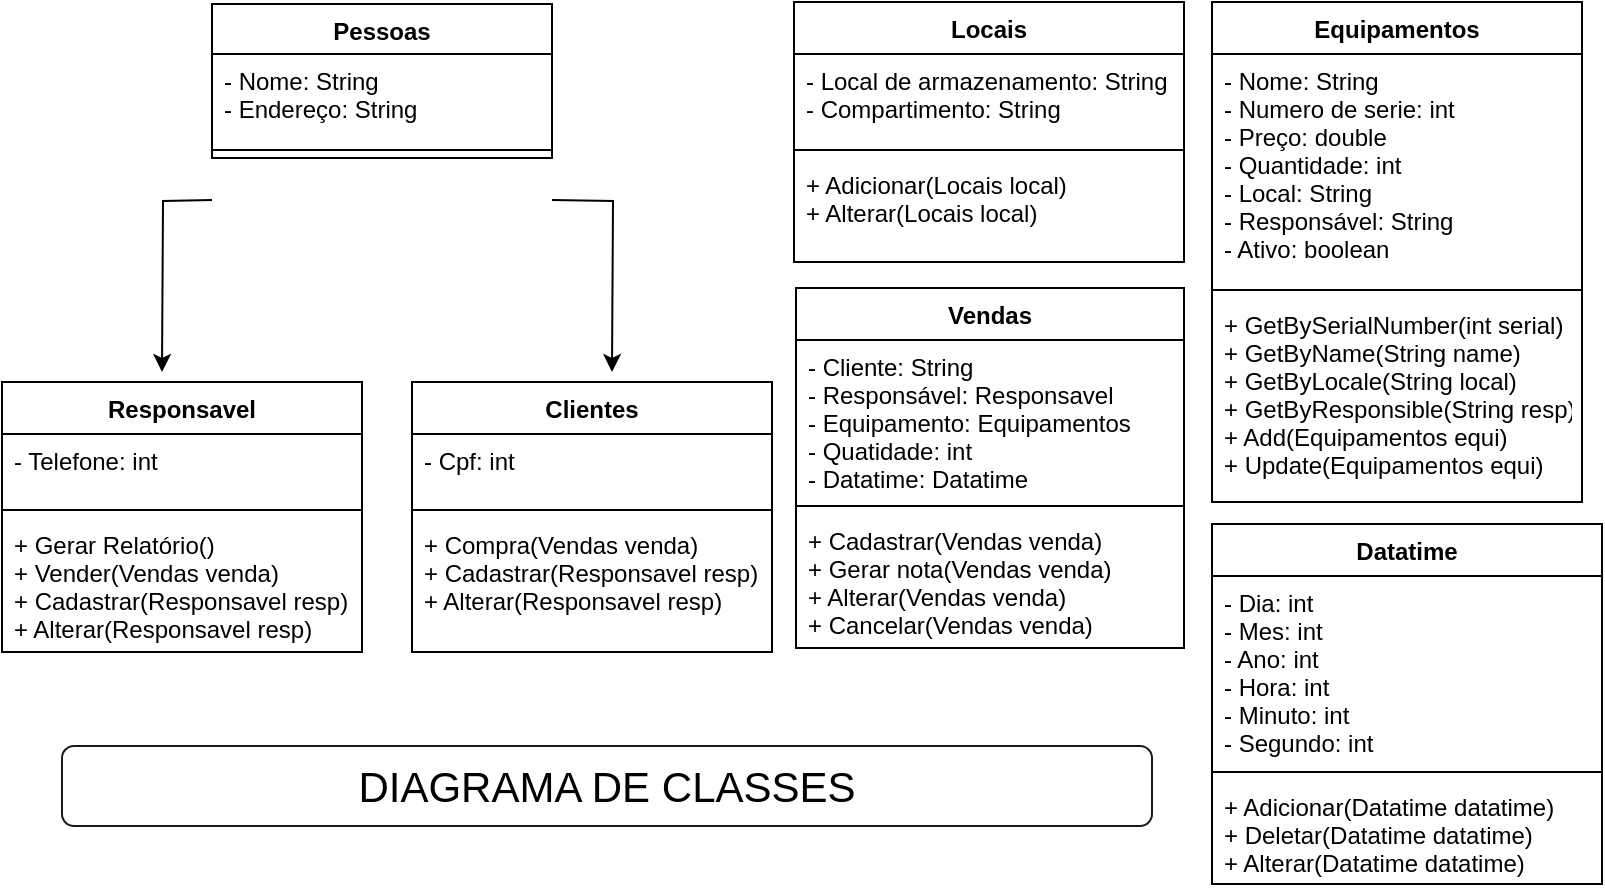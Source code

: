 <mxfile version="20.2.4" type="github">
  <diagram id="vQZW4OZkiL1XJwjymWI4" name="Página-1">
    <mxGraphModel dx="1384" dy="785" grid="1" gridSize="5" guides="1" tooltips="1" connect="1" arrows="1" fold="1" page="1" pageScale="1" pageWidth="827" pageHeight="1169" math="0" shadow="0">
      <root>
        <mxCell id="0" />
        <mxCell id="1" parent="0" />
        <mxCell id="dtLGfvdLKiji24awXUGy-7" value="Locais" style="swimlane;fontStyle=1;align=center;verticalAlign=top;childLayout=stackLayout;horizontal=1;startSize=26;horizontalStack=0;resizeParent=1;resizeParentMax=0;resizeLast=0;collapsible=1;marginBottom=0;" parent="1" vertex="1">
          <mxGeometry x="411" y="23" width="195" height="130" as="geometry" />
        </mxCell>
        <mxCell id="dtLGfvdLKiji24awXUGy-8" value="- Local de armazenamento: String&#xa;- Compartimento: String" style="text;strokeColor=none;fillColor=none;align=left;verticalAlign=top;spacingLeft=4;spacingRight=4;overflow=hidden;rotatable=0;points=[[0,0.5],[1,0.5]];portConstraint=eastwest;" parent="dtLGfvdLKiji24awXUGy-7" vertex="1">
          <mxGeometry y="26" width="195" height="44" as="geometry" />
        </mxCell>
        <mxCell id="dtLGfvdLKiji24awXUGy-9" value="" style="line;strokeWidth=1;fillColor=none;align=left;verticalAlign=middle;spacingTop=-1;spacingLeft=3;spacingRight=3;rotatable=0;labelPosition=right;points=[];portConstraint=eastwest;" parent="dtLGfvdLKiji24awXUGy-7" vertex="1">
          <mxGeometry y="70" width="195" height="8" as="geometry" />
        </mxCell>
        <mxCell id="dtLGfvdLKiji24awXUGy-10" value="+ Adicionar(Locais local)&#xa;+ Alterar(Locais local)" style="text;strokeColor=none;fillColor=none;align=left;verticalAlign=top;spacingLeft=4;spacingRight=4;overflow=hidden;rotatable=0;points=[[0,0.5],[1,0.5]];portConstraint=eastwest;" parent="dtLGfvdLKiji24awXUGy-7" vertex="1">
          <mxGeometry y="78" width="195" height="52" as="geometry" />
        </mxCell>
        <mxCell id="dtLGfvdLKiji24awXUGy-12" value="Clientes" style="swimlane;fontStyle=1;align=center;verticalAlign=top;childLayout=stackLayout;horizontal=1;startSize=26;horizontalStack=0;resizeParent=1;resizeParentMax=0;resizeLast=0;collapsible=1;marginBottom=0;" parent="1" vertex="1">
          <mxGeometry x="220" y="213" width="180" height="135" as="geometry" />
        </mxCell>
        <mxCell id="dtLGfvdLKiji24awXUGy-13" value="- Cpf: int" style="text;strokeColor=none;fillColor=none;align=left;verticalAlign=top;spacingLeft=4;spacingRight=4;overflow=hidden;rotatable=0;points=[[0,0.5],[1,0.5]];portConstraint=eastwest;" parent="dtLGfvdLKiji24awXUGy-12" vertex="1">
          <mxGeometry y="26" width="180" height="34" as="geometry" />
        </mxCell>
        <mxCell id="dtLGfvdLKiji24awXUGy-14" value="" style="line;strokeWidth=1;fillColor=none;align=left;verticalAlign=middle;spacingTop=-1;spacingLeft=3;spacingRight=3;rotatable=0;labelPosition=right;points=[];portConstraint=eastwest;" parent="dtLGfvdLKiji24awXUGy-12" vertex="1">
          <mxGeometry y="60" width="180" height="8" as="geometry" />
        </mxCell>
        <mxCell id="dtLGfvdLKiji24awXUGy-15" value="+ Compra(Vendas venda)&#xa;+ Cadastrar(Responsavel resp)&#xa;+ Alterar(Responsavel resp)" style="text;strokeColor=none;fillColor=none;align=left;verticalAlign=top;spacingLeft=4;spacingRight=4;overflow=hidden;rotatable=0;points=[[0,0.5],[1,0.5]];portConstraint=eastwest;" parent="dtLGfvdLKiji24awXUGy-12" vertex="1">
          <mxGeometry y="68" width="180" height="67" as="geometry" />
        </mxCell>
        <mxCell id="dtLGfvdLKiji24awXUGy-20" value="Equipamentos" style="swimlane;fontStyle=1;align=center;verticalAlign=top;childLayout=stackLayout;horizontal=1;startSize=26;horizontalStack=0;resizeParent=1;resizeParentMax=0;resizeLast=0;collapsible=1;marginBottom=0;" parent="1" vertex="1">
          <mxGeometry x="620" y="23" width="185" height="250" as="geometry" />
        </mxCell>
        <mxCell id="dtLGfvdLKiji24awXUGy-21" value="- Nome: String&#xa;- Numero de serie: int&#xa;- Preço: double&#xa;- Quantidade: int&#xa;- Local: String&#xa;- Responsável: String&#xa;- Ativo: boolean&#xa;" style="text;strokeColor=none;fillColor=none;align=left;verticalAlign=top;spacingLeft=4;spacingRight=4;overflow=hidden;rotatable=0;points=[[0,0.5],[1,0.5]];portConstraint=eastwest;" parent="dtLGfvdLKiji24awXUGy-20" vertex="1">
          <mxGeometry y="26" width="185" height="114" as="geometry" />
        </mxCell>
        <mxCell id="dtLGfvdLKiji24awXUGy-22" value="" style="line;strokeWidth=1;fillColor=none;align=left;verticalAlign=middle;spacingTop=-1;spacingLeft=3;spacingRight=3;rotatable=0;labelPosition=right;points=[];portConstraint=eastwest;" parent="dtLGfvdLKiji24awXUGy-20" vertex="1">
          <mxGeometry y="140" width="185" height="8" as="geometry" />
        </mxCell>
        <mxCell id="dtLGfvdLKiji24awXUGy-23" value="+ GetBySerialNumber(int serial)&#xa;+ GetByName(String name)&#xa;+ GetByLocale(String local)&#xa;+ GetByResponsible(String resp)&#xa;+ Add(Equipamentos equi)&#xa;+ Update(Equipamentos equi)&#xa;" style="text;strokeColor=none;fillColor=none;align=left;verticalAlign=top;spacingLeft=4;spacingRight=4;overflow=hidden;rotatable=0;points=[[0,0.5],[1,0.5]];portConstraint=eastwest;" parent="dtLGfvdLKiji24awXUGy-20" vertex="1">
          <mxGeometry y="148" width="185" height="102" as="geometry" />
        </mxCell>
        <mxCell id="dtLGfvdLKiji24awXUGy-24" value="Responsavel" style="swimlane;fontStyle=1;align=center;verticalAlign=top;childLayout=stackLayout;horizontal=1;startSize=26;horizontalStack=0;resizeParent=1;resizeParentMax=0;resizeLast=0;collapsible=1;marginBottom=0;" parent="1" vertex="1">
          <mxGeometry x="15" y="213" width="180" height="135" as="geometry" />
        </mxCell>
        <mxCell id="dtLGfvdLKiji24awXUGy-25" value="- Telefone: int" style="text;strokeColor=none;fillColor=none;align=left;verticalAlign=top;spacingLeft=4;spacingRight=4;overflow=hidden;rotatable=0;points=[[0,0.5],[1,0.5]];portConstraint=eastwest;" parent="dtLGfvdLKiji24awXUGy-24" vertex="1">
          <mxGeometry y="26" width="180" height="34" as="geometry" />
        </mxCell>
        <mxCell id="dtLGfvdLKiji24awXUGy-26" value="" style="line;strokeWidth=1;fillColor=none;align=left;verticalAlign=middle;spacingTop=-1;spacingLeft=3;spacingRight=3;rotatable=0;labelPosition=right;points=[];portConstraint=eastwest;" parent="dtLGfvdLKiji24awXUGy-24" vertex="1">
          <mxGeometry y="60" width="180" height="8" as="geometry" />
        </mxCell>
        <mxCell id="dtLGfvdLKiji24awXUGy-27" value="+ Gerar Relatório()&#xa;+ Vender(Vendas venda)&#xa;+ Cadastrar(Responsavel resp)&#xa;+ Alterar(Responsavel resp)" style="text;strokeColor=none;fillColor=none;align=left;verticalAlign=top;spacingLeft=4;spacingRight=4;overflow=hidden;rotatable=0;points=[[0,0.5],[1,0.5]];portConstraint=eastwest;" parent="dtLGfvdLKiji24awXUGy-24" vertex="1">
          <mxGeometry y="68" width="180" height="67" as="geometry" />
        </mxCell>
        <mxCell id="dtLGfvdLKiji24awXUGy-32" value="Vendas" style="swimlane;fontStyle=1;align=center;verticalAlign=top;childLayout=stackLayout;horizontal=1;startSize=26;horizontalStack=0;resizeParent=1;resizeParentMax=0;resizeLast=0;collapsible=1;marginBottom=0;" parent="1" vertex="1">
          <mxGeometry x="412" y="166" width="194" height="180" as="geometry" />
        </mxCell>
        <mxCell id="dtLGfvdLKiji24awXUGy-33" value="- Cliente: String&#xa;- Responsável: Responsavel&#xa;- Equipamento: Equipamentos&#xa;- Quatidade: int&#xa;- Datatime: Datatime" style="text;strokeColor=none;fillColor=none;align=left;verticalAlign=top;spacingLeft=4;spacingRight=4;overflow=hidden;rotatable=0;points=[[0,0.5],[1,0.5]];portConstraint=eastwest;" parent="dtLGfvdLKiji24awXUGy-32" vertex="1">
          <mxGeometry y="26" width="194" height="79" as="geometry" />
        </mxCell>
        <mxCell id="dtLGfvdLKiji24awXUGy-34" value="" style="line;strokeWidth=1;fillColor=none;align=left;verticalAlign=middle;spacingTop=-1;spacingLeft=3;spacingRight=3;rotatable=0;labelPosition=right;points=[];portConstraint=eastwest;" parent="dtLGfvdLKiji24awXUGy-32" vertex="1">
          <mxGeometry y="105" width="194" height="8" as="geometry" />
        </mxCell>
        <mxCell id="dtLGfvdLKiji24awXUGy-35" value="+ Cadastrar(Vendas venda)&#xa;+ Gerar nota(Vendas venda)&#xa;+ Alterar(Vendas venda)&#xa;+ Cancelar(Vendas venda)" style="text;strokeColor=none;fillColor=none;align=left;verticalAlign=top;spacingLeft=4;spacingRight=4;overflow=hidden;rotatable=0;points=[[0,0.5],[1,0.5]];portConstraint=eastwest;" parent="dtLGfvdLKiji24awXUGy-32" vertex="1">
          <mxGeometry y="113" width="194" height="67" as="geometry" />
        </mxCell>
        <mxCell id="dtLGfvdLKiji24awXUGy-36" value="Pessoas" style="swimlane;fontStyle=1;align=center;verticalAlign=top;childLayout=stackLayout;horizontal=1;startSize=25;horizontalStack=0;resizeParent=1;resizeParentMax=0;resizeLast=0;collapsible=1;marginBottom=0;" parent="1" vertex="1">
          <mxGeometry x="120" y="24" width="170" height="77" as="geometry" />
        </mxCell>
        <mxCell id="dtLGfvdLKiji24awXUGy-37" value="- Nome: String&#xa;- Endereço: String" style="text;strokeColor=none;fillColor=none;align=left;verticalAlign=top;spacingLeft=4;spacingRight=4;overflow=hidden;rotatable=0;points=[[0,0.5],[1,0.5]];portConstraint=eastwest;" parent="dtLGfvdLKiji24awXUGy-36" vertex="1">
          <mxGeometry y="25" width="170" height="44" as="geometry" />
        </mxCell>
        <mxCell id="dtLGfvdLKiji24awXUGy-38" value="" style="line;strokeWidth=1;fillColor=none;align=left;verticalAlign=middle;spacingTop=-1;spacingLeft=3;spacingRight=3;rotatable=0;labelPosition=right;points=[];portConstraint=eastwest;" parent="dtLGfvdLKiji24awXUGy-36" vertex="1">
          <mxGeometry y="69" width="170" height="8" as="geometry" />
        </mxCell>
        <mxCell id="xnF2MUeoURb5oZggPPuW-5" style="edgeStyle=orthogonalEdgeStyle;rounded=0;orthogonalLoop=1;jettySize=auto;html=1;exitX=1;exitY=0.5;exitDx=0;exitDy=0;" parent="1" edge="1">
          <mxGeometry relative="1" as="geometry">
            <mxPoint x="320" y="208" as="targetPoint" />
            <mxPoint x="290" y="122" as="sourcePoint" />
          </mxGeometry>
        </mxCell>
        <mxCell id="xnF2MUeoURb5oZggPPuW-6" style="edgeStyle=orthogonalEdgeStyle;rounded=0;orthogonalLoop=1;jettySize=auto;html=1;exitX=0;exitY=0.5;exitDx=0;exitDy=0;" parent="1" edge="1">
          <mxGeometry relative="1" as="geometry">
            <mxPoint x="95" y="208" as="targetPoint" />
            <mxPoint x="120" y="122" as="sourcePoint" />
          </mxGeometry>
        </mxCell>
        <mxCell id="xnF2MUeoURb5oZggPPuW-7" value="&lt;font style=&quot;font-size: 21px;&quot;&gt;DIAGRAMA DE CLASSES&lt;/font&gt;" style="rounded=1;whiteSpace=wrap;html=1;strokeWidth=1;opacity=90;" parent="1" vertex="1">
          <mxGeometry x="45" y="395" width="545" height="40" as="geometry" />
        </mxCell>
        <mxCell id="iCeZY42l8MoWFozbNO_Y-6" value="Datatime" style="swimlane;fontStyle=1;align=center;verticalAlign=top;childLayout=stackLayout;horizontal=1;startSize=26;horizontalStack=0;resizeParent=1;resizeParentMax=0;resizeLast=0;collapsible=1;marginBottom=0;" vertex="1" parent="1">
          <mxGeometry x="620" y="284" width="195" height="180" as="geometry" />
        </mxCell>
        <mxCell id="iCeZY42l8MoWFozbNO_Y-7" value="- Dia: int&#xa;- Mes: int&#xa;- Ano: int&#xa;- Hora: int&#xa;- Minuto: int&#xa;- Segundo: int" style="text;strokeColor=none;fillColor=none;align=left;verticalAlign=top;spacingLeft=4;spacingRight=4;overflow=hidden;rotatable=0;points=[[0,0.5],[1,0.5]];portConstraint=eastwest;" vertex="1" parent="iCeZY42l8MoWFozbNO_Y-6">
          <mxGeometry y="26" width="195" height="94" as="geometry" />
        </mxCell>
        <mxCell id="iCeZY42l8MoWFozbNO_Y-8" value="" style="line;strokeWidth=1;fillColor=none;align=left;verticalAlign=middle;spacingTop=-1;spacingLeft=3;spacingRight=3;rotatable=0;labelPosition=right;points=[];portConstraint=eastwest;" vertex="1" parent="iCeZY42l8MoWFozbNO_Y-6">
          <mxGeometry y="120" width="195" height="8" as="geometry" />
        </mxCell>
        <mxCell id="iCeZY42l8MoWFozbNO_Y-9" value="+ Adicionar(Datatime datatime)&#xa;+ Deletar(Datatime datatime)&#xa;+ Alterar(Datatime datatime)" style="text;strokeColor=none;fillColor=none;align=left;verticalAlign=top;spacingLeft=4;spacingRight=4;overflow=hidden;rotatable=0;points=[[0,0.5],[1,0.5]];portConstraint=eastwest;" vertex="1" parent="iCeZY42l8MoWFozbNO_Y-6">
          <mxGeometry y="128" width="195" height="52" as="geometry" />
        </mxCell>
      </root>
    </mxGraphModel>
  </diagram>
</mxfile>
